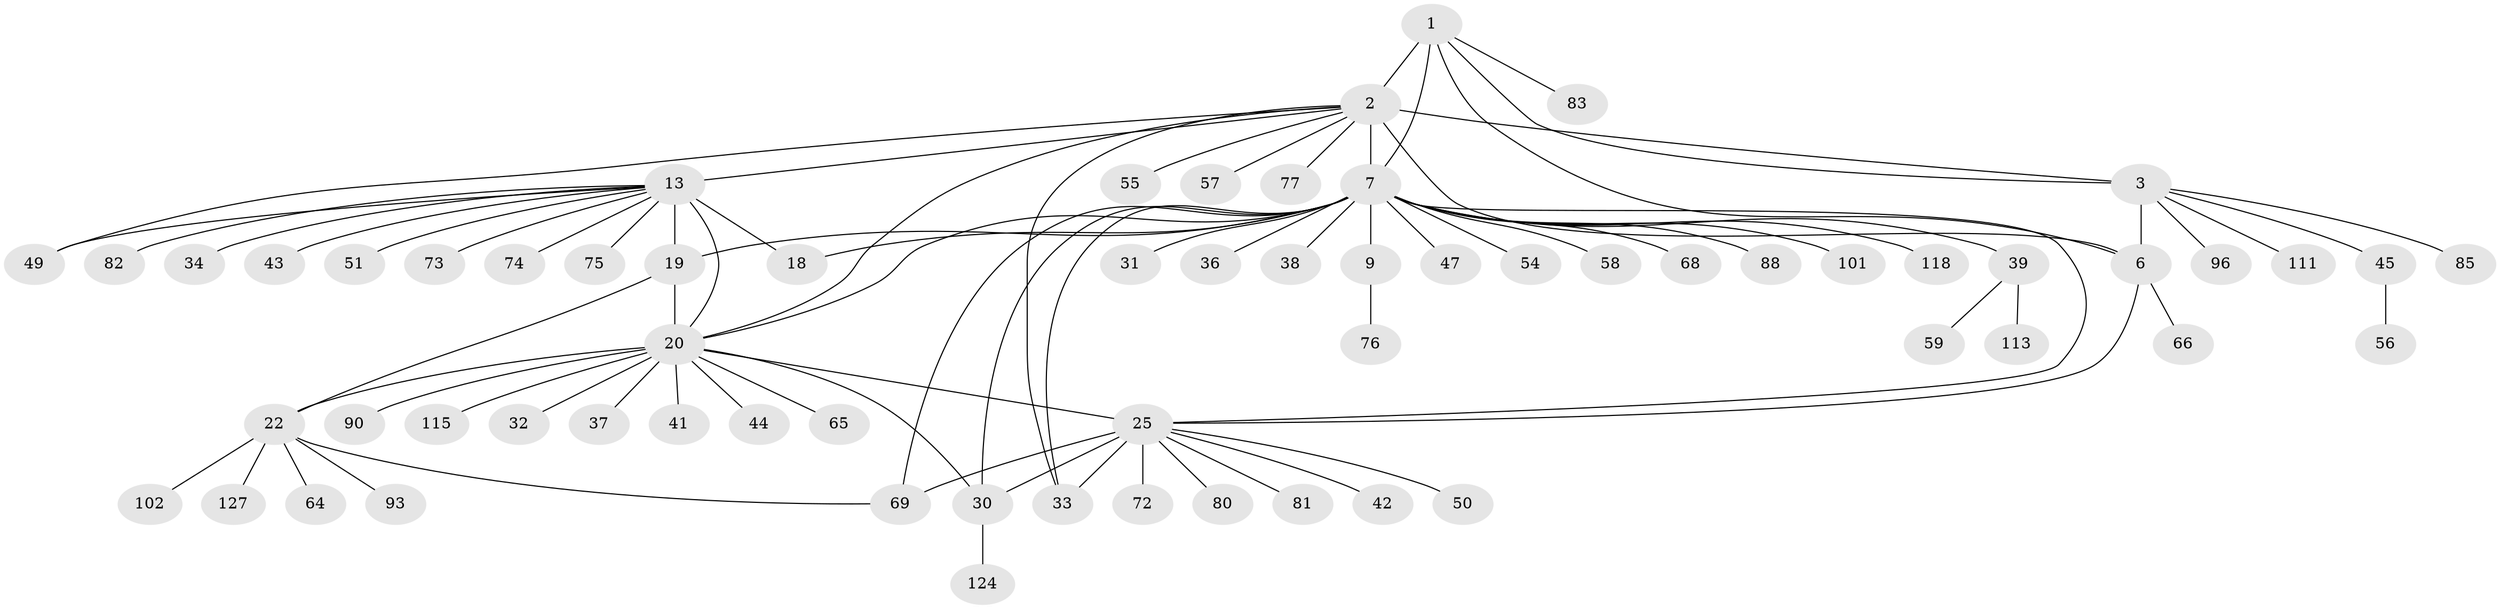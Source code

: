 // original degree distribution, {8: 0.031007751937984496, 5: 0.007751937984496124, 9: 0.06976744186046512, 16: 0.007751937984496124, 7: 0.03875968992248062, 11: 0.023255813953488372, 6: 0.031007751937984496, 13: 0.007751937984496124, 10: 0.015503875968992248, 1: 0.5968992248062015, 3: 0.046511627906976744, 2: 0.11627906976744186, 4: 0.007751937984496124}
// Generated by graph-tools (version 1.1) at 2025/19/03/04/25 18:19:28]
// undirected, 64 vertices, 82 edges
graph export_dot {
graph [start="1"]
  node [color=gray90,style=filled];
  1 [super="+114"];
  2 [super="+5+4"];
  3;
  6;
  7 [super="+63+8"];
  9 [super="+95"];
  13 [super="+14+61+86+16"];
  18 [super="+79+106+103"];
  19 [super="+23"];
  20 [super="+21"];
  22 [super="+40"];
  25 [super="+28"];
  30;
  31;
  32 [super="+121+53"];
  33;
  34;
  36;
  37;
  38;
  39 [super="+100+52"];
  41;
  42;
  43;
  44;
  45;
  47;
  49 [super="+70"];
  50;
  51;
  54 [super="+98+67"];
  55;
  56;
  57;
  58;
  59;
  64;
  65;
  66 [super="+110"];
  68;
  69 [super="+91"];
  72;
  73 [super="+122"];
  74;
  75;
  76;
  77;
  80;
  81;
  82 [super="+120"];
  83;
  85;
  88;
  90;
  93;
  96;
  101;
  102;
  111;
  113;
  115;
  118;
  124;
  127;
  1 -- 2 [weight=3];
  1 -- 3;
  1 -- 6;
  1 -- 83;
  1 -- 7;
  2 -- 3 [weight=3];
  2 -- 6 [weight=3];
  2 -- 55;
  2 -- 77;
  2 -- 33;
  2 -- 7 [weight=2];
  2 -- 13 [weight=2];
  2 -- 20;
  2 -- 57;
  2 -- 49;
  3 -- 6;
  3 -- 45;
  3 -- 85;
  3 -- 96;
  3 -- 111;
  6 -- 66;
  6 -- 25;
  7 -- 9 [weight=5];
  7 -- 38;
  7 -- 68;
  7 -- 88;
  7 -- 101;
  7 -- 118;
  7 -- 69;
  7 -- 18;
  7 -- 19;
  7 -- 25 [weight=3];
  7 -- 30;
  7 -- 31;
  7 -- 33;
  7 -- 36;
  7 -- 39;
  7 -- 47;
  7 -- 54;
  7 -- 58;
  7 -- 20 [weight=2];
  9 -- 76;
  13 -- 18 [weight=5];
  13 -- 43;
  13 -- 49;
  13 -- 34;
  13 -- 73;
  13 -- 74;
  13 -- 75;
  13 -- 51;
  13 -- 82;
  13 -- 19;
  13 -- 20;
  19 -- 20 [weight=6];
  19 -- 22 [weight=2];
  20 -- 22 [weight=3];
  20 -- 44 [weight=2];
  20 -- 65;
  20 -- 115;
  20 -- 32;
  20 -- 37;
  20 -- 41;
  20 -- 25 [weight=3];
  20 -- 90;
  20 -- 30;
  22 -- 64;
  22 -- 93;
  22 -- 102;
  22 -- 127;
  22 -- 69;
  25 -- 30 [weight=3];
  25 -- 33;
  25 -- 69;
  25 -- 72;
  25 -- 42;
  25 -- 80;
  25 -- 81;
  25 -- 50;
  30 -- 124;
  39 -- 113;
  39 -- 59;
  45 -- 56;
}
